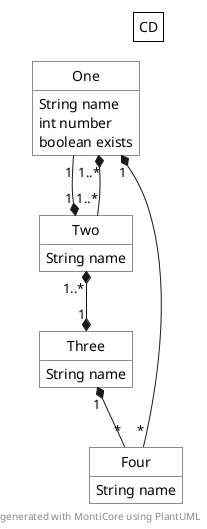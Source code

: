 @startuml
<style>
	classDiagram {
		class {
			BackgroundColor White
			RoundCorner 0
	  }
	  legend {
      BackgroundColor White
      RoundCorner 0
    }
</style>
hide circle
hide empty members
  skinparam classAttributeIconSize 0
legend top right
  CD
end legend
class One {
  {field} String name
  {field} int number
  {field} boolean exists
}
class Two {
  {field} String name
}
class Three {
  {field} String name
}
class Four {
  {field} String name
}
One "1" --* "1" Two
Two "1..*" *--* "1" Three
Three "1" *-- "*" Four
Four "*" --* "1" One
Two "1..*" --* "1..*" One
center footer generated with MontiCore using PlantUML
@enduml
